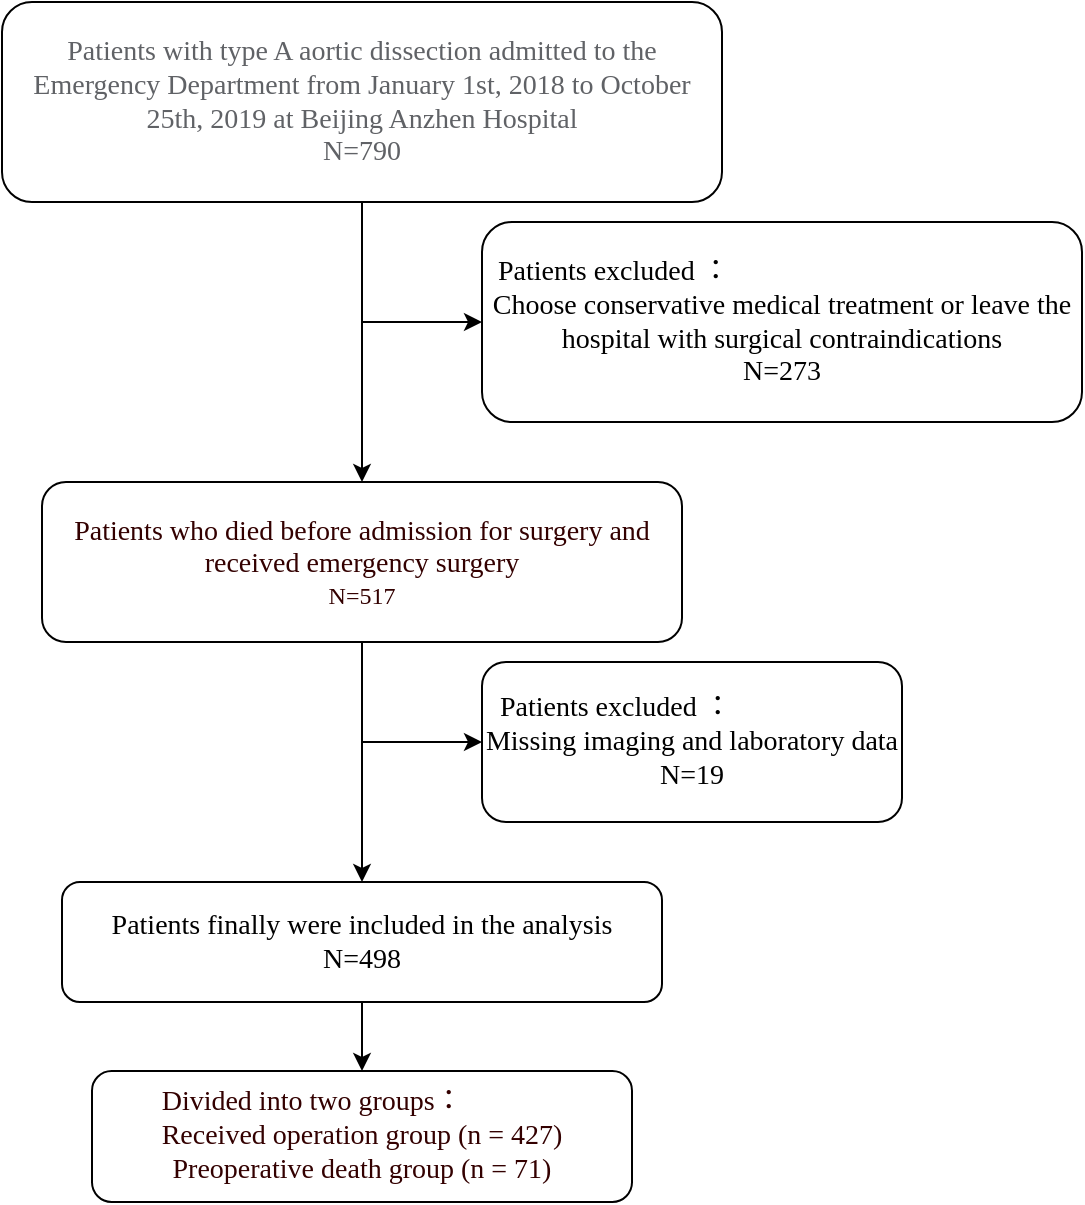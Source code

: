 <mxfile version="14.1.7" type="github">
  <diagram id="523TajJfXd_A70vdMx1W" name="Page-1">
    <mxGraphModel dx="1662" dy="1122" grid="1" gridSize="10" guides="1" tooltips="1" connect="1" arrows="1" fold="1" page="1" pageScale="1" pageWidth="827" pageHeight="1169" math="0" shadow="0">
      <root>
        <mxCell id="0" />
        <mxCell id="1" parent="0" />
        <mxCell id="yOdMG2tYJBsYnfzHb0X7-1" value="&lt;span style=&quot;background-color: rgb(255 , 255 , 255)&quot;&gt;&lt;span style=&quot;color: rgb(96 , 98 , 102) ; font-size: 14px ; text-align: left&quot;&gt;Patients with type A aortic dissection admitted to the Emergency Department from&amp;nbsp;&lt;/span&gt;&lt;span style=&quot;color: rgb(96 , 98 , 102) ; font-size: 14px ; text-align: left&quot;&gt;January 1st, 2018 to October 25th, 2019 at&amp;nbsp;&lt;/span&gt;&lt;/span&gt;&lt;span style=&quot;color: rgb(96 , 98 , 102) ; font-size: 14px ; text-align: left&quot;&gt;&lt;span style=&quot;background-color: rgb(255 , 255 , 255)&quot;&gt;Beijing Anzhen Hospital&lt;br&gt;N=790&lt;/span&gt;&lt;br&gt;&lt;/span&gt;" style="rounded=1;whiteSpace=wrap;html=1;fontFamily=Times New Roman;" vertex="1" parent="1">
          <mxGeometry x="220" y="50" width="360" height="100" as="geometry" />
        </mxCell>
        <mxCell id="yOdMG2tYJBsYnfzHb0X7-2" value="&lt;font&gt;&lt;font color=&quot;#330000&quot;&gt;&lt;span style=&quot;font-size: 14px&quot;&gt;Patients who died before admission for surgery and received emergency surgery&lt;br&gt;&lt;/span&gt;N=517&lt;/font&gt;&lt;br&gt;&lt;/font&gt;" style="rounded=1;whiteSpace=wrap;html=1;fontFamily=Times New Roman;" vertex="1" parent="1">
          <mxGeometry x="240" y="290" width="320" height="80" as="geometry" />
        </mxCell>
        <mxCell id="yOdMG2tYJBsYnfzHb0X7-3" value="" style="endArrow=classic;html=1;fontFamily=Times New Roman;exitX=0.5;exitY=1;exitDx=0;exitDy=0;entryX=0.5;entryY=0;entryDx=0;entryDy=0;" edge="1" parent="1" source="yOdMG2tYJBsYnfzHb0X7-1" target="yOdMG2tYJBsYnfzHb0X7-2">
          <mxGeometry width="50" height="50" relative="1" as="geometry">
            <mxPoint x="390" y="580" as="sourcePoint" />
            <mxPoint x="440" y="530" as="targetPoint" />
            <Array as="points" />
          </mxGeometry>
        </mxCell>
        <mxCell id="yOdMG2tYJBsYnfzHb0X7-4" value="&lt;div style=&quot;text-align: left ; font-size: 14px&quot;&gt;&lt;span class=&quot;fontstyle0&quot;&gt;&amp;nbsp; Patients excluded&lt;/span&gt;&lt;span&gt;&amp;nbsp;：&lt;/span&gt;&lt;/div&gt;&lt;span style=&quot;font-size: 14px&quot;&gt;Choose conservative medical treatment or leave the hospital with surgical contraindications&lt;br&gt;N=273&lt;br&gt;&lt;/span&gt;" style="rounded=1;whiteSpace=wrap;html=1;fontFamily=Times New Roman;" vertex="1" parent="1">
          <mxGeometry x="460" y="160" width="300" height="100" as="geometry" />
        </mxCell>
        <mxCell id="yOdMG2tYJBsYnfzHb0X7-5" value="&lt;p class=&quot;MsoNormal&quot; align=&quot;center&quot; style=&quot;font-size: 14px&quot;&gt;&lt;span class=&quot;fontstyle0&quot;&gt;Patients finally were included in the analysis&lt;br&gt;N=498&lt;/span&gt;&lt;br style=&quot;line-height: normal&quot;&gt;&lt;/p&gt;" style="rounded=1;whiteSpace=wrap;html=1;fontFamily=Times New Roman;" vertex="1" parent="1">
          <mxGeometry x="250" y="490" width="300" height="60" as="geometry" />
        </mxCell>
        <mxCell id="yOdMG2tYJBsYnfzHb0X7-7" value="" style="endArrow=classic;html=1;fontFamily=Times New Roman;entryX=0;entryY=0.5;entryDx=0;entryDy=0;" edge="1" parent="1" target="yOdMG2tYJBsYnfzHb0X7-4">
          <mxGeometry width="50" height="50" relative="1" as="geometry">
            <mxPoint x="400" y="210" as="sourcePoint" />
            <mxPoint x="440" y="500" as="targetPoint" />
          </mxGeometry>
        </mxCell>
        <mxCell id="yOdMG2tYJBsYnfzHb0X7-8" value="" style="endArrow=classic;html=1;fontFamily=Times New Roman;exitX=0.5;exitY=1;exitDx=0;exitDy=0;entryX=0.5;entryY=0;entryDx=0;entryDy=0;" edge="1" parent="1" source="yOdMG2tYJBsYnfzHb0X7-2" target="yOdMG2tYJBsYnfzHb0X7-5">
          <mxGeometry width="50" height="50" relative="1" as="geometry">
            <mxPoint x="390" y="490" as="sourcePoint" />
            <mxPoint x="440" y="440" as="targetPoint" />
          </mxGeometry>
        </mxCell>
        <mxCell id="yOdMG2tYJBsYnfzHb0X7-9" value="&lt;div style=&quot;text-align: left ; font-size: 14px&quot;&gt;&lt;font style=&quot;font-size: 14px&quot;&gt;&lt;span class=&quot;fontstyle0&quot;&gt;&amp;nbsp; Patients excluded&lt;/span&gt;&amp;nbsp;：&lt;/font&gt;&lt;/div&gt;&lt;font style=&quot;font-size: 14px&quot;&gt;Missing imaging and laboratory data&lt;br&gt;N=19&lt;/font&gt;" style="rounded=1;whiteSpace=wrap;html=1;fontFamily=Times New Roman;" vertex="1" parent="1">
          <mxGeometry x="460" y="380" width="210" height="80" as="geometry" />
        </mxCell>
        <mxCell id="yOdMG2tYJBsYnfzHb0X7-10" value="" style="endArrow=classic;html=1;fontFamily=Times New Roman;entryX=0;entryY=0.5;entryDx=0;entryDy=0;" edge="1" parent="1" target="yOdMG2tYJBsYnfzHb0X7-9">
          <mxGeometry width="50" height="50" relative="1" as="geometry">
            <mxPoint x="400" y="420" as="sourcePoint" />
            <mxPoint x="440" y="410" as="targetPoint" />
          </mxGeometry>
        </mxCell>
        <mxCell id="yOdMG2tYJBsYnfzHb0X7-11" value="&lt;div style=&quot;text-align: left&quot;&gt;&lt;span style=&quot;background-color: rgb(255 , 255 , 255) ; font-size: 14px&quot;&gt;&lt;font color=&quot;#330000&quot;&gt;Divided into two groups：&lt;/font&gt;&lt;/span&gt;&lt;/div&gt;&lt;span style=&quot;font-size: 14px ; background-color: rgb(255 , 255 , 255)&quot;&gt;&lt;font color=&quot;#330000&quot;&gt;&lt;div style=&quot;text-align: left&quot;&gt;Received operation group (n = 427)&lt;/div&gt;Preoperative death group (n = 71)&lt;/font&gt;&lt;/span&gt;" style="rounded=1;whiteSpace=wrap;html=1;fontFamily=Times New Roman;align=center;" vertex="1" parent="1">
          <mxGeometry x="265" y="584.5" width="270" height="65.5" as="geometry" />
        </mxCell>
        <mxCell id="yOdMG2tYJBsYnfzHb0X7-12" value="" style="endArrow=classic;html=1;fontFamily=Times New Roman;exitX=0.5;exitY=1;exitDx=0;exitDy=0;entryX=0.5;entryY=0;entryDx=0;entryDy=0;" edge="1" parent="1" source="yOdMG2tYJBsYnfzHb0X7-5" target="yOdMG2tYJBsYnfzHb0X7-11">
          <mxGeometry width="50" height="50" relative="1" as="geometry">
            <mxPoint x="390" y="460" as="sourcePoint" />
            <mxPoint x="440" y="410" as="targetPoint" />
          </mxGeometry>
        </mxCell>
      </root>
    </mxGraphModel>
  </diagram>
</mxfile>
